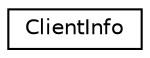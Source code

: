 digraph "Graphical Class Hierarchy"
{
  edge [fontname="Helvetica",fontsize="10",labelfontname="Helvetica",labelfontsize="10"];
  node [fontname="Helvetica",fontsize="10",shape=record];
  rankdir="LR";
  Node0 [label="ClientInfo",height=0.2,width=0.4,color="black", fillcolor="white", style="filled",URL="$class_client_info.html",tooltip="Information utile sur le client connecté "];
}
